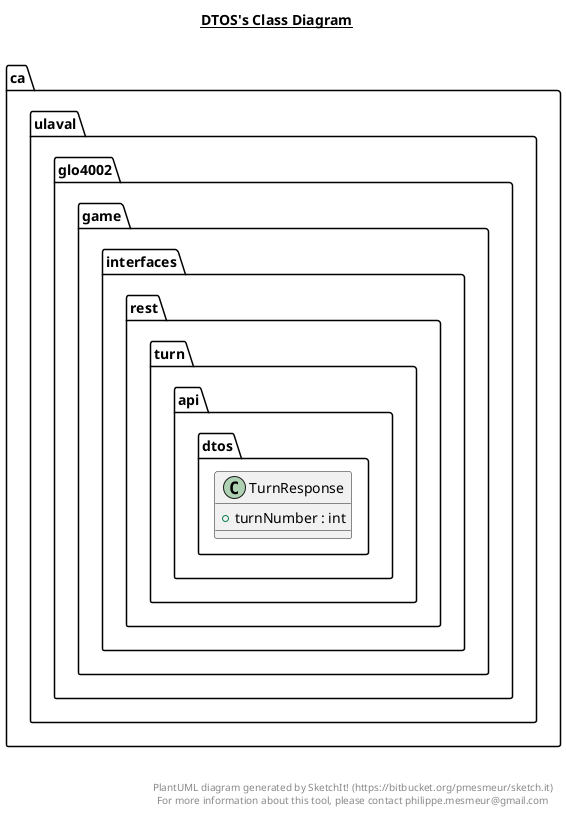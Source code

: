 @startuml

title __DTOS's Class Diagram__\n

  namespace ca.ulaval.glo4002.game {
    namespace interfaces.rest {
      namespace turn.api {
        namespace dtos {
          class ca.ulaval.glo4002.game.interfaces.rest.turn.api.dtos.TurnResponse {
              + turnNumber : int
          }
        }
      }
    }
  }
  



right footer


PlantUML diagram generated by SketchIt! (https://bitbucket.org/pmesmeur/sketch.it)
For more information about this tool, please contact philippe.mesmeur@gmail.com
endfooter

@enduml
